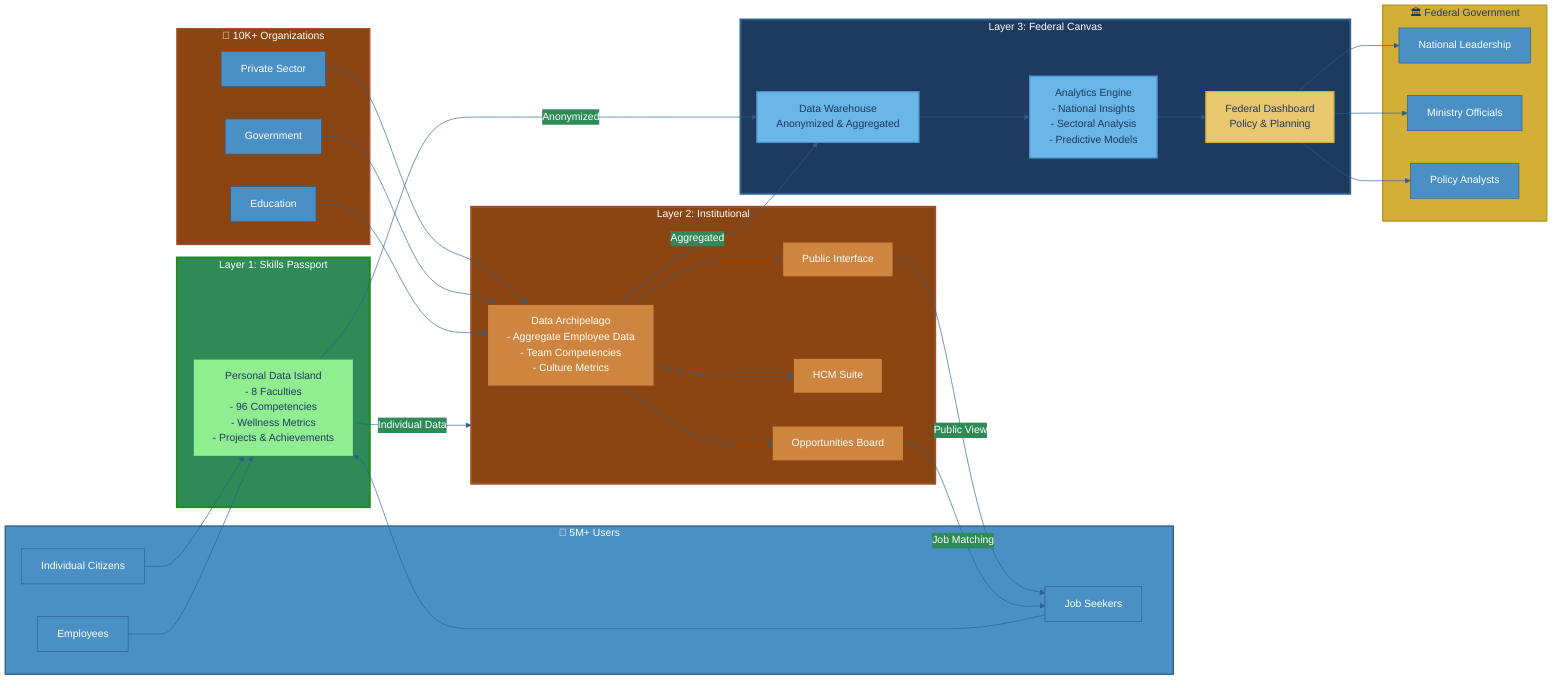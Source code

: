 %%{init: {'theme':'base', 'themeVariables': { 'primaryColor':'#4A90C4','primaryTextColor':'#fff','primaryBorderColor':'#2C5F8D','lineColor':'#2C5F8D','secondaryColor':'#2E8B57','tertiaryColor':'#D4AF37'}}}%%
flowchart LR
    subgraph Users["👥 5M+ Users"]
        U1[Individual Citizens]
        U2[Employees]
        U3[Job Seekers]
    end
    
    subgraph L1["Layer 1: Skills Passport"]
        SP[Personal Data Island<br/>- 8 Faculties<br/>- 96 Competencies<br/>- Wellness Metrics<br/>- Projects & Achievements]
    end
    
    subgraph Orgs["🏢 10K+ Organizations"]
        O1[Private Sector]
        O2[Government]
        O3[Education]
    end
    
    subgraph L2["Layer 2: Institutional"]
        DA[Data Archipelago<br/>- Aggregate Employee Data<br/>- Team Competencies<br/>- Culture Metrics]
        II[Public Interface]
        HCM[HCM Suite]
        OB[Opportunities Board]
    end
    
    subgraph L3["Layer 3: Federal Canvas"]
        DW[Data Warehouse<br/>Anonymized & Aggregated]
        AN[Analytics Engine<br/>- National Insights<br/>- Sectoral Analysis<br/>- Predictive Models]
        FD[Federal Dashboard<br/>Policy & Planning]
    end
    
    subgraph Gov["🏛️ Federal Government"]
        G1[National Leadership]
        G2[Ministry Officials]
        G3[Policy Analysts]
    end
    
    %% Data Flow
    U1 --> SP
    U2 --> SP
    U3 --> SP
    
    SP -->|Individual Data| L2
    
    O1 --> DA
    O2 --> DA
    O3 --> DA
    
    DA --> II
    DA --> HCM
    DA --> OB
    
    SP -->|Anonymized| DW
    DA -->|Aggregated| DW
    
    DW --> AN
    AN --> FD
    
    FD --> G1
    FD --> G2
    FD --> G3
    
    II -->|Public View| U3
    OB -->|Job Matching| U3
    
    style Users fill:#4A90C4,stroke:#2C5F8D,stroke-width:2px,color:#fff
    style L1 fill:#2E8B57,stroke:#228B22,stroke-width:3px,color:#fff
    style Orgs fill:#8B4513,stroke:#A0522D,stroke-width:2px,color:#fff
    style L2 fill:#8B4513,stroke:#A0522D,stroke-width:3px,color:#fff
    style L3 fill:#1E3A5F,stroke:#2C5F8D,stroke-width:3px,color:#fff
    style Gov fill:#D4AF37,stroke:#B8941F,stroke-width:2px,color:#1E3A5F
    
    style SP fill:#90EE90,stroke:#2E8B57,stroke-width:2px,color:#1E3A5F
    style DA fill:#CD853F,stroke:#8B4513,stroke-width:2px,color:#fff
    style II fill:#CD853F,stroke:#8B4513,stroke-width:2px,color:#fff
    style HCM fill:#CD853F,stroke:#8B4513,stroke-width:2px,color:#fff
    style OB fill:#CD853F,stroke:#8B4513,stroke-width:2px,color:#fff
    style DW fill:#6BB6E8,stroke:#4A90C4,stroke-width:2px,color:#1E3A5F
    style AN fill:#6BB6E8,stroke:#4A90C4,stroke-width:2px,color:#1E3A5F
    style FD fill:#E8C76F,stroke:#D4AF37,stroke-width:2px,color:#1E3A5F